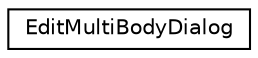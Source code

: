 digraph "Graphical Class Hierarchy"
{
 // LATEX_PDF_SIZE
  edge [fontname="Helvetica",fontsize="10",labelfontname="Helvetica",labelfontsize="10"];
  node [fontname="Helvetica",fontsize="10",shape=record];
  rankdir="LR";
  Node0 [label="EditMultiBodyDialog",height=0.2,width=0.4,color="black", fillcolor="white", style="filled",URL="$classEditMultiBodyDialog.html",tooltip="A dialog for editing multibodies."];
}

